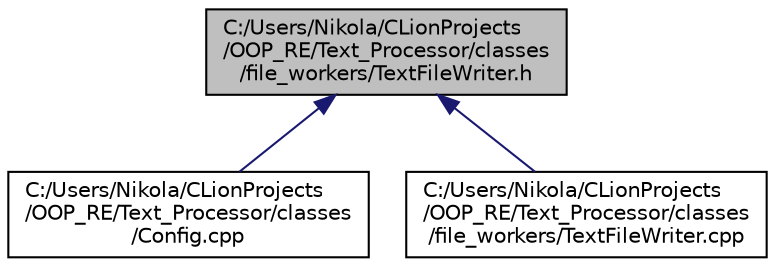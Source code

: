 digraph "C:/Users/Nikola/CLionProjects/OOP_RE/Text_Processor/classes/file_workers/TextFileWriter.h"
{
 // LATEX_PDF_SIZE
  edge [fontname="Helvetica",fontsize="10",labelfontname="Helvetica",labelfontsize="10"];
  node [fontname="Helvetica",fontsize="10",shape=record];
  Node1 [label="C:/Users/Nikola/CLionProjects\l/OOP_RE/Text_Processor/classes\l/file_workers/TextFileWriter.h",height=0.2,width=0.4,color="black", fillcolor="grey75", style="filled", fontcolor="black",tooltip=" "];
  Node1 -> Node2 [dir="back",color="midnightblue",fontsize="10",style="solid"];
  Node2 [label="C:/Users/Nikola/CLionProjects\l/OOP_RE/Text_Processor/classes\l/Config.cpp",height=0.2,width=0.4,color="black", fillcolor="white", style="filled",URL="$_config_8cpp.html",tooltip=" "];
  Node1 -> Node3 [dir="back",color="midnightblue",fontsize="10",style="solid"];
  Node3 [label="C:/Users/Nikola/CLionProjects\l/OOP_RE/Text_Processor/classes\l/file_workers/TextFileWriter.cpp",height=0.2,width=0.4,color="black", fillcolor="white", style="filled",URL="$_text_file_writer_8cpp.html",tooltip=" "];
}

